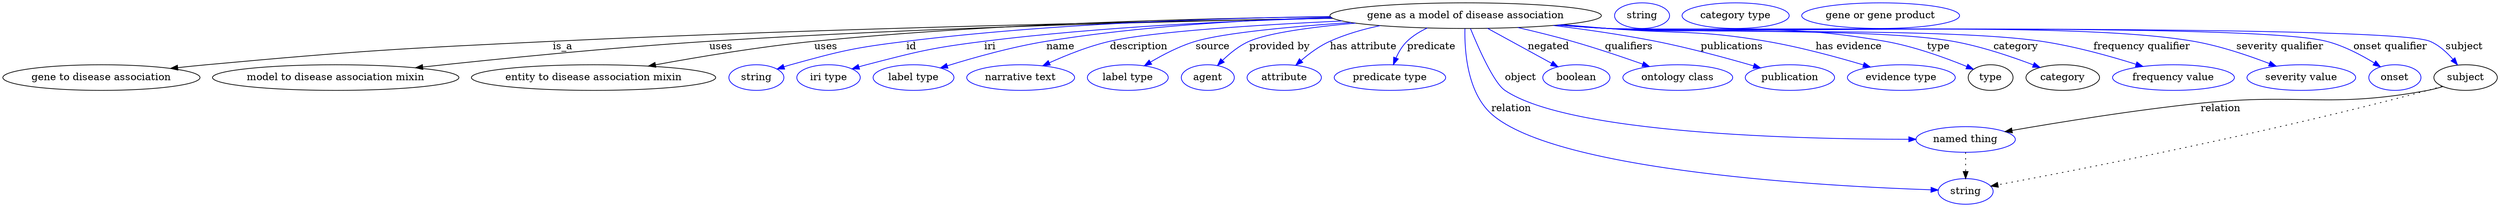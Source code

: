 digraph {
	graph [bb="0,0,3488,283"];
	node [label="\N"];
	"gene as a model of disease association"	[height=0.5,
		label="gene as a model of disease association",
		pos="2046.8,265",
		width=5.2718];
	"gene to disease association"	[height=0.5,
		pos="137.79,178",
		width=3.8274];
	"gene as a model of disease association" -> "gene to disease association"	[label=is_a,
		lp="783.79,221.5",
		pos="e,234.58,190.85 1861.1,261.27 1612.5,257.07 1157.7,247.51 769.79,229 553.98,218.7 499.94,215.75 284.79,196 271.84,194.81 258.27,\
193.43 244.83,191.98"];
	"model to disease association mixin"	[height=0.5,
		pos="465.79,178",
		width=4.7843];
	"gene as a model of disease association" -> "model to disease association mixin"	[label=uses,
		lp="1004.3,221.5",
		pos="e,577.38,191.72 1860.6,261.36 1648.9,257.55 1293.2,248.66 987.79,229 850.38,220.16 693.13,204.31 587.45,192.82"];
	"entity to disease association mixin"	[height=0.5,
		pos="826.79,178",
		width=4.7482];
	"gene as a model of disease association" -> "entity to disease association mixin"	[label=uses,
		lp="1151.3,221.5",
		pos="e,903.34,194.11 1857.2,263.48 1672.5,261.39 1383.7,253.89 1134.8,229 1059.6,221.48 974.91,207.31 913.39,195.97"];
	id	[color=blue,
		height=0.5,
		label=string,
		pos="1053.8,178",
		width=1.0652];
	"gene as a model of disease association" -> id	[color=blue,
		label=id,
		lp="1270.8,221.5",
		pos="e,1082.8,190 1857,263.8 1698,261.65 1465.3,253.88 1263.8,229 1190.9,220 1172.6,215.65 1101.8,196 1098.7,195.14 1095.5,194.17 1092.3,\
193.16",
		style=solid];
	iri	[color=blue,
		height=0.5,
		label="iri type",
		pos="1154.8,178",
		width=1.2277];
	"gene as a model of disease association" -> iri	[color=blue,
		label=iri,
		lp="1380.8,221.5",
		pos="e,1187.7,190.19 1860.2,261.59 1724.5,258.07 1536.7,249.54 1372.8,229 1298.6,219.7 1280.2,214.78 1207.8,196 1204.4,195.12 1200.9,\
194.16 1197.5,193.14",
		style=solid];
	name	[color=blue,
		height=0.5,
		label="label type",
		pos="1273.8,178",
		width=1.5707];
	"gene as a model of disease association" -> name	[color=blue,
		label=name,
		lp="1479.8,221.5",
		pos="e,1311.4,191.53 1858.7,262.48 1743,259.15 1592,250.49 1459.8,229 1411.8,221.2 1358.2,206.11 1321,194.54",
		style=solid];
	description	[color=blue,
		height=0.5,
		label="narrative text",
		pos="1423.8,178",
		width=2.0943];
	"gene as a model of disease association" -> description	[color=blue,
		label=description,
		lp="1589.3,221.5",
		pos="e,1454.8,194.54 1873.8,257.52 1755.2,252 1608.7,242.74 1548.8,229 1519.4,222.27 1487.9,209.64 1463.9,198.76",
		style=solid];
	source	[color=blue,
		height=0.5,
		label="label type",
		pos="1573.8,178",
		width=1.5707];
	"gene as a model of disease association" -> source	[color=blue,
		label=source,
		lp="1692.8,221.5",
		pos="e,1596.9,194.47 1886.1,255.36 1802.3,249.61 1708.9,240.9 1668.8,229 1646.6,222.41 1623.5,210.43 1605.7,199.84",
		style=solid];
	"provided by"	[color=blue,
		height=0.5,
		label=agent,
		pos="1685.8,178",
		width=1.0291];
	"gene as a model of disease association" -> "provided by"	[color=blue,
		label="provided by",
		lp="1786.3,221.5",
		pos="e,1699.3,194.92 1892.4,254.5 1832.1,249.06 1770.9,240.88 1743.8,229 1729.8,222.87 1716.7,212.19 1706.5,202.27",
		style=solid];
	"has attribute"	[color=blue,
		height=0.5,
		label=attribute,
		pos="1792.8,178",
		width=1.4443];
	"gene as a model of disease association" -> "has attribute"	[color=blue,
		label="has attribute",
		lp="1903.8,221.5",
		pos="e,1809,195.27 1927.1,251 1903.1,245.91 1878.7,238.84 1856.8,229 1842.2,222.44 1828,211.87 1816.6,202.14",
		style=solid];
	predicate	[color=blue,
		height=0.5,
		label="predicate type",
		pos="1940.8,178",
		width=2.1665];
	"gene as a model of disease association" -> predicate	[color=blue,
		label=predicate,
		lp="1998.8,221.5",
		pos="e,1945.6,196.17 1993.1,247.69 1982.8,242.84 1972.8,236.7 1964.8,229 1958.1,222.59 1953,213.92 1949.3,205.61",
		style=solid];
	object	[color=blue,
		height=0.5,
		label="named thing",
		pos="2744.8,91",
		width=1.9318];
	"gene as a model of disease association" -> object	[color=blue,
		label=object,
		lp="2123.8,178",
		pos="e,2675.2,91.3 2053.5,246.88 2064.4,220.18 2086.1,170.59 2101.8,160 2191.8,99.084 2513.7,91.419 2665,91.297",
		style=solid];
	relation	[color=blue,
		height=0.5,
		label=string,
		pos="2744.8,18",
		width=1.0652];
	"gene as a model of disease association" -> relation	[color=blue,
		label=relation,
		lp="2110.8,134.5",
		pos="e,2706.4,19.977 2045.8,246.69 2045.1,217.32 2048.4,157.94 2082.8,127 2173.4,45.354 2559.2,25.009 2696.2,20.313",
		style=solid];
	negated	[color=blue,
		height=0.5,
		label=boolean,
		pos="2201.8,178",
		width=1.2999];
	"gene as a model of disease association" -> negated	[color=blue,
		label=negated,
		lp="2162.8,221.5",
		pos="e,2176.1,193.08 2077.4,247.21 2103.2,233.05 2140.1,212.81 2167,198.05",
		style=solid];
	qualifiers	[color=blue,
		height=0.5,
		label="ontology class",
		pos="2342.8,178",
		width=2.1304];
	"gene as a model of disease association" -> qualifiers	[color=blue,
		label=qualifiers,
		lp="2274.3,221.5",
		pos="e,2303.5,193.53 2119.9,248.32 2144.2,242.71 2171.3,236.03 2195.8,229 2228.8,219.53 2265.4,207.09 2293.8,196.99",
		style=solid];
	publications	[color=blue,
		height=0.5,
		label=publication,
		pos="2499.8,178",
		width=1.7332];
	"gene as a model of disease association" -> publications	[color=blue,
		label=publications,
		lp="2418.8,221.5",
		pos="e,2458.7,191.56 2169,251.19 2214.1,245.59 2265.5,238.18 2311.8,229 2358.8,219.69 2411.4,205.35 2449,194.41",
		style=solid];
	"has evidence"	[color=blue,
		height=0.5,
		label="evidence type",
		pos="2655.8,178",
		width=2.0943];
	"gene as a model of disease association" -> "has evidence"	[color=blue,
		label="has evidence",
		lp="2582.3,221.5",
		pos="e,2612.4,192.85 2182.2,252.36 2203.5,250.55 2225.2,248.72 2245.8,247 2344,238.81 2369.7,245.67 2466.8,229 2513.3,221.02 2565.1,206.95 \
2602.6,195.77",
		style=solid];
	type	[height=0.5,
		pos="2780.8,178",
		width=0.86659];
	"gene as a model of disease association" -> type	[color=blue,
		label=type,
		lp="2707.8,221.5",
		pos="e,2756.8,189.67 2178.7,252.01 2201.1,250.18 2224.1,248.43 2245.8,247 2417.6,235.67 2463.2,258.61 2632.8,229 2673.4,221.92 2717.9,\
205.65 2747.4,193.58",
		style=solid];
	category	[height=0.5,
		pos="2881.8,178",
		width=1.4263];
	"gene as a model of disease association" -> category	[color=blue,
		label=category,
		lp="2816.3,221.5",
		pos="e,2850,192.19 2177.6,251.93 2200.3,250.09 2223.7,248.35 2245.8,247 2352.8,240.44 2622.3,247.73 2727.8,229 2767,222.04 2810,207.47 \
2840.5,195.85",
		style=solid];
	"frequency qualifier"	[color=blue,
		height=0.5,
		label="frequency value",
		pos="3035.8,178",
		width=2.3651];
	"gene as a model of disease association" -> "frequency qualifier"	[color=blue,
		label="frequency qualifier",
		lp="2991.8,221.5",
		pos="e,2993.3,193.63 2176.8,251.85 2199.8,250 2223.5,248.28 2245.8,247 2380.3,239.26 2718.5,248.8 2851.8,229 2897,222.28 2946.9,208.28 \
2983.4,196.79",
		style=solid];
	"severity qualifier"	[color=blue,
		height=0.5,
		label="severity value",
		pos="3214.8,178",
		width=2.1123];
	"gene as a model of disease association" -> "severity qualifier"	[color=blue,
		label="severity qualifier",
		lp="3184.8,221.5",
		pos="e,3179.6,194 2176,251.77 2199.2,249.91 2223.2,248.21 2245.8,247 2427.3,237.26 2884.6,259.92 3063.8,229 3100.5,222.67 3140.4,209.15 \
3169.9,197.76",
		style=solid];
	"onset qualifier"	[color=blue,
		height=0.5,
		label=onset,
		pos="3344.8,178",
		width=1.011];
	"gene as a model of disease association" -> "onset qualifier"	[color=blue,
		label="onset qualifier",
		lp="3339.3,221.5",
		pos="e,3324.8,193.09 2175.4,251.74 2198.8,249.87 2223,248.18 2245.8,247 2357.2,241.25 3141.7,256.73 3249.8,229 3273.5,222.92 3297.8,209.95 \
3315.9,198.74",
		style=solid];
	subject	[height=0.5,
		pos="3443.8,178",
		width=1.2277];
	"gene as a model of disease association" -> subject	[color=blue,
		label=subject,
		lp="3441.8,221.5",
		pos="e,3432.7,195.86 2175.2,251.71 2198.6,249.84 2222.9,248.15 2245.8,247 2309.5,243.78 3336.1,254.19 3394.8,229 3407.2,223.68 3418,213.58 \
3426.4,203.84",
		style=solid];
	object -> relation	[pos="e,2744.8,36.029 2744.8,72.813 2744.8,64.789 2744.8,55.047 2744.8,46.069",
		style=dotted];
	association_type	[color=blue,
		height=0.5,
		label=string,
		pos="2292.8,265",
		width=1.0652];
	association_category	[color=blue,
		height=0.5,
		label="category type",
		pos="2423.8,265",
		width=2.0762];
	subject -> object	[label=relation,
		lp="3100.8,134.5",
		pos="e,2800,102.05 3411.9,165.51 3404.7,163.33 3397,161.33 3389.8,160 3251,134.62 3213.1,156.65 3072.8,142 2981.3,132.45 2876.3,115.36 \
2810.3,103.85"];
	subject -> relation	[pos="e,2780,25.545 3410.5,166.01 3403.7,163.9 3396.5,161.79 3389.8,160 3166.8,100.66 2895.7,47.46 2790,27.434",
		style=dotted];
	"gene as a model of disease association_subject"	[color=blue,
		height=0.5,
		label="gene or gene product",
		pos="2626.8,265",
		width=3.0692];
}
